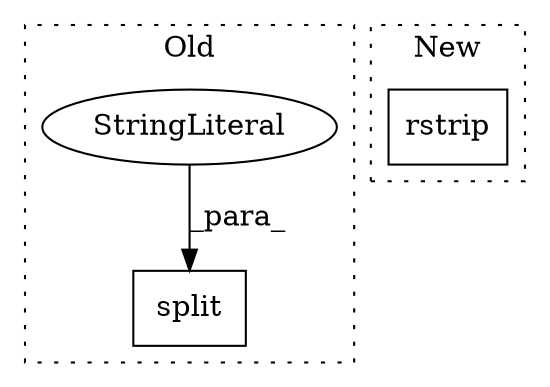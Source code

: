 digraph G {
subgraph cluster0 {
1 [label="split" a="32" s="18725,18734" l="6,1" shape="box"];
3 [label="StringLiteral" a="45" s="18731" l="3" shape="ellipse"];
label = "Old";
style="dotted";
}
subgraph cluster1 {
2 [label="rstrip" a="32" s="18619" l="8" shape="box"];
label = "New";
style="dotted";
}
3 -> 1 [label="_para_"];
}